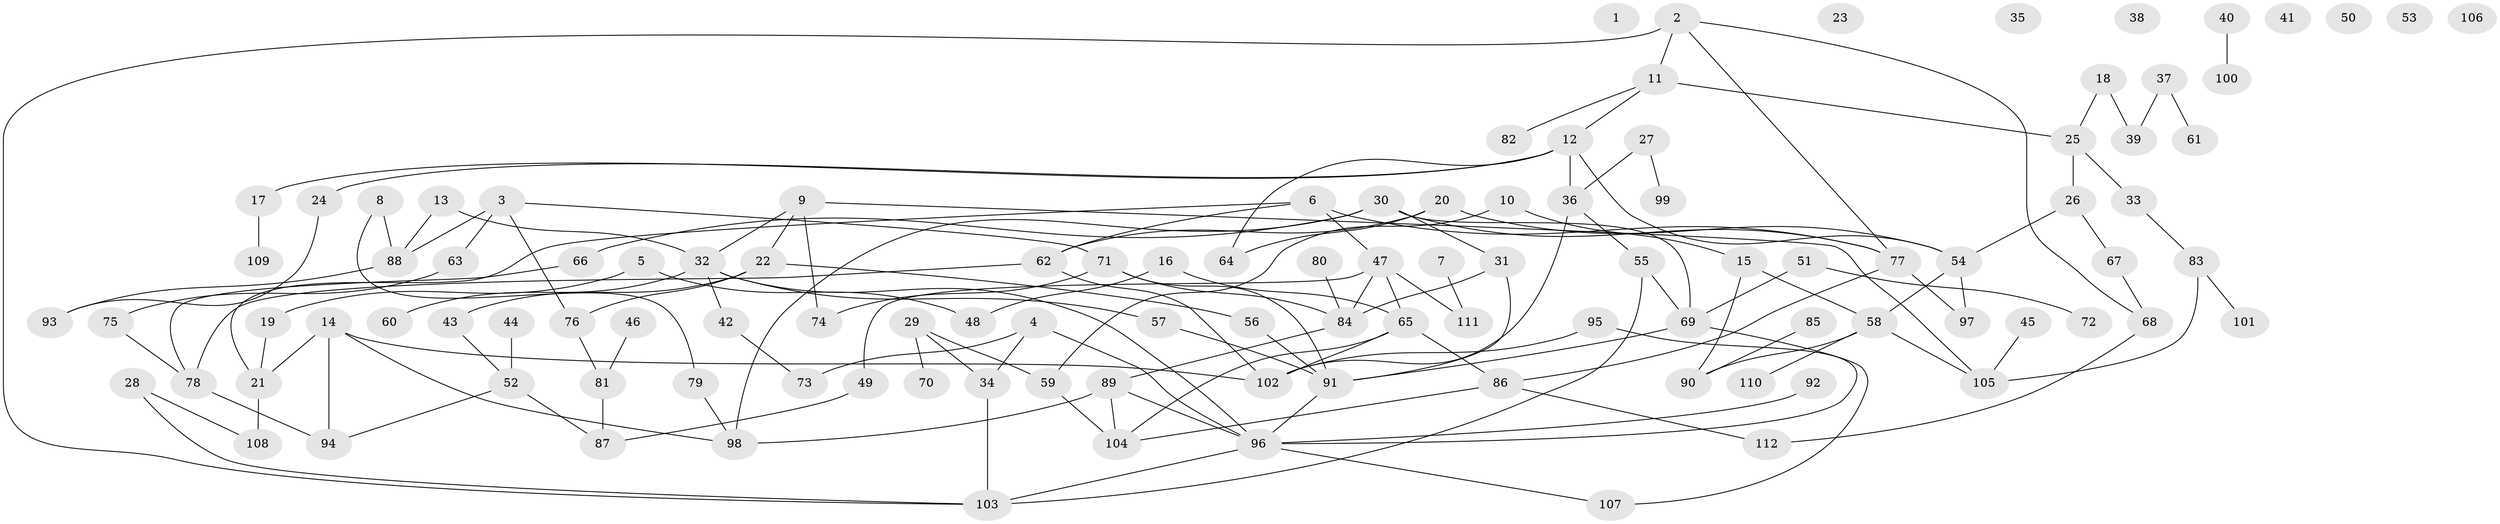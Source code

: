 // Generated by graph-tools (version 1.1) at 2025/12/03/09/25 04:12:55]
// undirected, 112 vertices, 147 edges
graph export_dot {
graph [start="1"]
  node [color=gray90,style=filled];
  1;
  2;
  3;
  4;
  5;
  6;
  7;
  8;
  9;
  10;
  11;
  12;
  13;
  14;
  15;
  16;
  17;
  18;
  19;
  20;
  21;
  22;
  23;
  24;
  25;
  26;
  27;
  28;
  29;
  30;
  31;
  32;
  33;
  34;
  35;
  36;
  37;
  38;
  39;
  40;
  41;
  42;
  43;
  44;
  45;
  46;
  47;
  48;
  49;
  50;
  51;
  52;
  53;
  54;
  55;
  56;
  57;
  58;
  59;
  60;
  61;
  62;
  63;
  64;
  65;
  66;
  67;
  68;
  69;
  70;
  71;
  72;
  73;
  74;
  75;
  76;
  77;
  78;
  79;
  80;
  81;
  82;
  83;
  84;
  85;
  86;
  87;
  88;
  89;
  90;
  91;
  92;
  93;
  94;
  95;
  96;
  97;
  98;
  99;
  100;
  101;
  102;
  103;
  104;
  105;
  106;
  107;
  108;
  109;
  110;
  111;
  112;
  2 -- 11;
  2 -- 68;
  2 -- 77;
  2 -- 103;
  3 -- 63;
  3 -- 71;
  3 -- 76;
  3 -- 88;
  4 -- 34;
  4 -- 73;
  4 -- 96;
  5 -- 19;
  5 -- 48;
  6 -- 21;
  6 -- 47;
  6 -- 62;
  6 -- 77;
  7 -- 111;
  8 -- 79;
  8 -- 88;
  9 -- 22;
  9 -- 32;
  9 -- 74;
  9 -- 105;
  10 -- 15;
  10 -- 59;
  11 -- 12;
  11 -- 25;
  11 -- 82;
  12 -- 17;
  12 -- 24;
  12 -- 36;
  12 -- 54;
  12 -- 64;
  13 -- 32;
  13 -- 88;
  14 -- 21;
  14 -- 94;
  14 -- 98;
  14 -- 102;
  15 -- 58;
  15 -- 90;
  16 -- 48;
  16 -- 65;
  17 -- 109;
  18 -- 25;
  18 -- 39;
  19 -- 21;
  20 -- 54;
  20 -- 62;
  20 -- 64;
  21 -- 108;
  22 -- 43;
  22 -- 56;
  22 -- 76;
  24 -- 93;
  25 -- 26;
  25 -- 33;
  26 -- 54;
  26 -- 67;
  27 -- 36;
  27 -- 99;
  28 -- 103;
  28 -- 108;
  29 -- 34;
  29 -- 59;
  29 -- 70;
  30 -- 31;
  30 -- 66;
  30 -- 69;
  30 -- 77;
  30 -- 98;
  31 -- 84;
  31 -- 91;
  32 -- 42;
  32 -- 57;
  32 -- 60;
  32 -- 96;
  33 -- 83;
  34 -- 103;
  36 -- 55;
  36 -- 102;
  37 -- 39;
  37 -- 61;
  40 -- 100;
  42 -- 73;
  43 -- 52;
  44 -- 52;
  45 -- 105;
  46 -- 81;
  47 -- 49;
  47 -- 65;
  47 -- 84;
  47 -- 111;
  49 -- 87;
  51 -- 69;
  51 -- 72;
  52 -- 87;
  52 -- 94;
  54 -- 58;
  54 -- 97;
  55 -- 69;
  55 -- 103;
  56 -- 91;
  57 -- 91;
  58 -- 90;
  58 -- 105;
  58 -- 110;
  59 -- 104;
  62 -- 78;
  62 -- 102;
  63 -- 75;
  65 -- 86;
  65 -- 102;
  65 -- 104;
  66 -- 78;
  67 -- 68;
  68 -- 112;
  69 -- 91;
  69 -- 107;
  71 -- 74;
  71 -- 84;
  71 -- 91;
  75 -- 78;
  76 -- 81;
  77 -- 86;
  77 -- 97;
  78 -- 94;
  79 -- 98;
  80 -- 84;
  81 -- 87;
  83 -- 101;
  83 -- 105;
  84 -- 89;
  85 -- 90;
  86 -- 104;
  86 -- 112;
  88 -- 93;
  89 -- 96;
  89 -- 98;
  89 -- 104;
  91 -- 96;
  92 -- 96;
  95 -- 96;
  95 -- 102;
  96 -- 103;
  96 -- 107;
}
